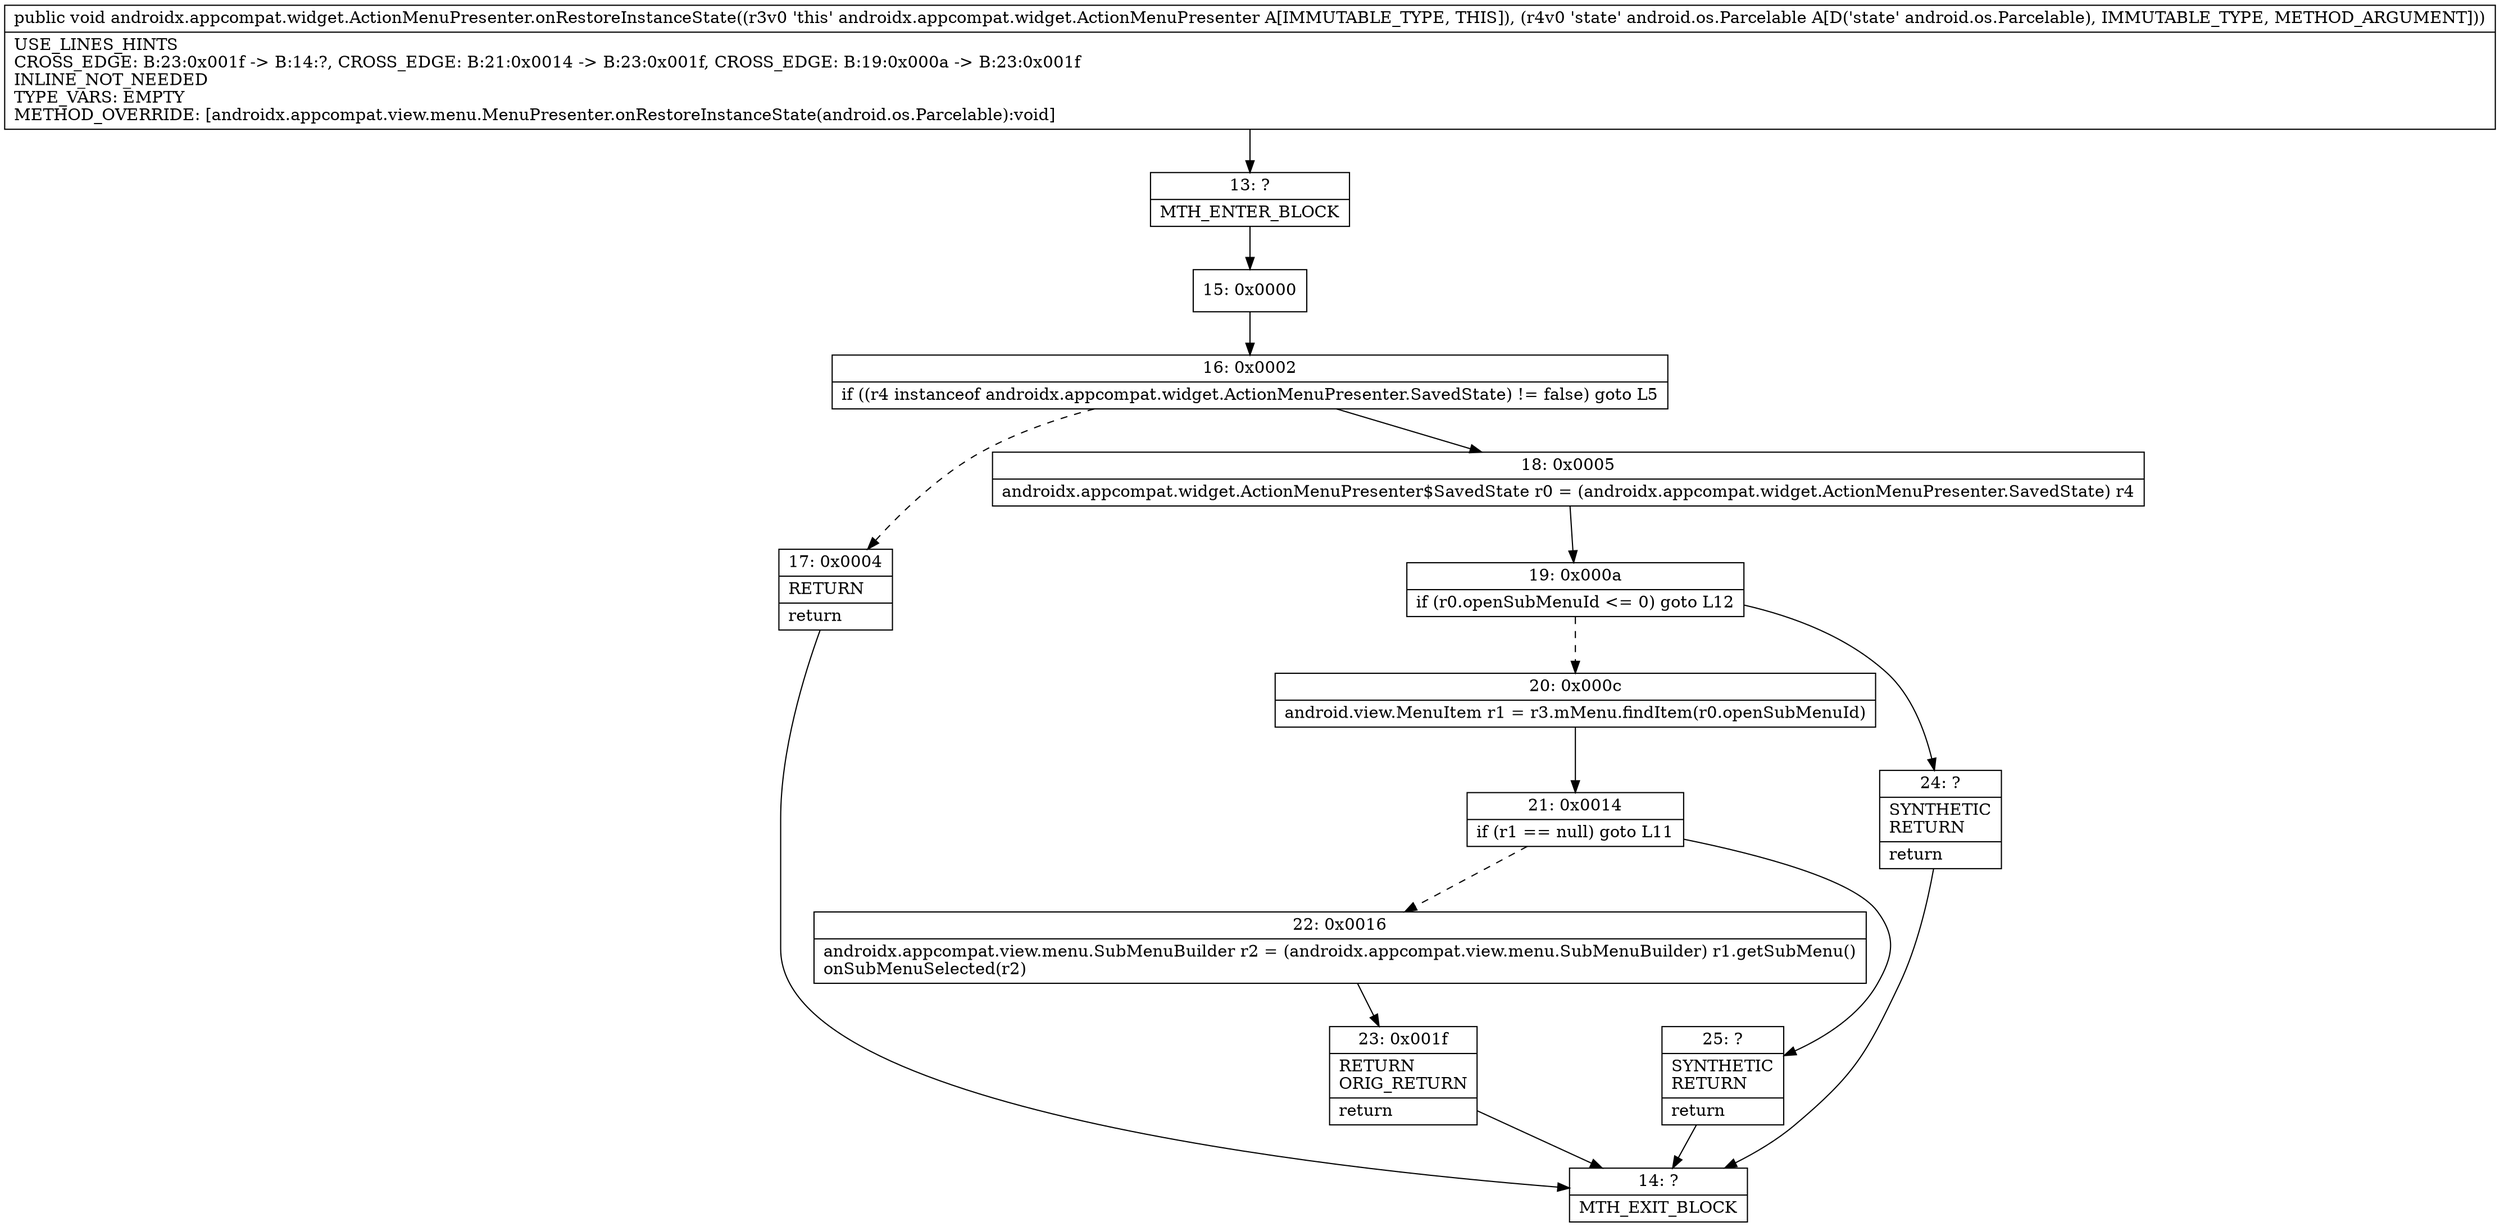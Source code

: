 digraph "CFG forandroidx.appcompat.widget.ActionMenuPresenter.onRestoreInstanceState(Landroid\/os\/Parcelable;)V" {
Node_13 [shape=record,label="{13\:\ ?|MTH_ENTER_BLOCK\l}"];
Node_15 [shape=record,label="{15\:\ 0x0000}"];
Node_16 [shape=record,label="{16\:\ 0x0002|if ((r4 instanceof androidx.appcompat.widget.ActionMenuPresenter.SavedState) != false) goto L5\l}"];
Node_17 [shape=record,label="{17\:\ 0x0004|RETURN\l|return\l}"];
Node_14 [shape=record,label="{14\:\ ?|MTH_EXIT_BLOCK\l}"];
Node_18 [shape=record,label="{18\:\ 0x0005|androidx.appcompat.widget.ActionMenuPresenter$SavedState r0 = (androidx.appcompat.widget.ActionMenuPresenter.SavedState) r4\l}"];
Node_19 [shape=record,label="{19\:\ 0x000a|if (r0.openSubMenuId \<= 0) goto L12\l}"];
Node_20 [shape=record,label="{20\:\ 0x000c|android.view.MenuItem r1 = r3.mMenu.findItem(r0.openSubMenuId)\l}"];
Node_21 [shape=record,label="{21\:\ 0x0014|if (r1 == null) goto L11\l}"];
Node_22 [shape=record,label="{22\:\ 0x0016|androidx.appcompat.view.menu.SubMenuBuilder r2 = (androidx.appcompat.view.menu.SubMenuBuilder) r1.getSubMenu()\lonSubMenuSelected(r2)\l}"];
Node_23 [shape=record,label="{23\:\ 0x001f|RETURN\lORIG_RETURN\l|return\l}"];
Node_25 [shape=record,label="{25\:\ ?|SYNTHETIC\lRETURN\l|return\l}"];
Node_24 [shape=record,label="{24\:\ ?|SYNTHETIC\lRETURN\l|return\l}"];
MethodNode[shape=record,label="{public void androidx.appcompat.widget.ActionMenuPresenter.onRestoreInstanceState((r3v0 'this' androidx.appcompat.widget.ActionMenuPresenter A[IMMUTABLE_TYPE, THIS]), (r4v0 'state' android.os.Parcelable A[D('state' android.os.Parcelable), IMMUTABLE_TYPE, METHOD_ARGUMENT]))  | USE_LINES_HINTS\lCROSS_EDGE: B:23:0x001f \-\> B:14:?, CROSS_EDGE: B:21:0x0014 \-\> B:23:0x001f, CROSS_EDGE: B:19:0x000a \-\> B:23:0x001f\lINLINE_NOT_NEEDED\lTYPE_VARS: EMPTY\lMETHOD_OVERRIDE: [androidx.appcompat.view.menu.MenuPresenter.onRestoreInstanceState(android.os.Parcelable):void]\l}"];
MethodNode -> Node_13;Node_13 -> Node_15;
Node_15 -> Node_16;
Node_16 -> Node_17[style=dashed];
Node_16 -> Node_18;
Node_17 -> Node_14;
Node_18 -> Node_19;
Node_19 -> Node_20[style=dashed];
Node_19 -> Node_24;
Node_20 -> Node_21;
Node_21 -> Node_22[style=dashed];
Node_21 -> Node_25;
Node_22 -> Node_23;
Node_23 -> Node_14;
Node_25 -> Node_14;
Node_24 -> Node_14;
}

